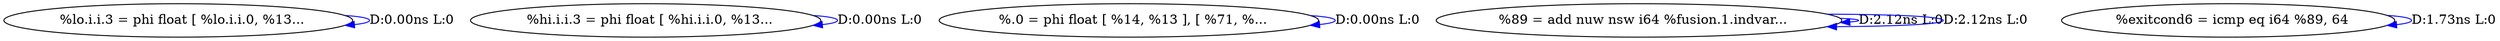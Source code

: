 digraph {
Node0x2f48560[label="  %lo.i.i.3 = phi float [ %lo.i.i.0, %13..."];
Node0x2f48560 -> Node0x2f48560[label="D:0.00ns L:0",color=blue];
Node0x2f48640[label="  %hi.i.i.3 = phi float [ %hi.i.i.0, %13..."];
Node0x2f48640 -> Node0x2f48640[label="D:0.00ns L:0",color=blue];
Node0x2f48720[label="  %.0 = phi float [ %14, %13 ], [ %71, %..."];
Node0x2f48720 -> Node0x2f48720[label="D:0.00ns L:0",color=blue];
Node0x2f488e0[label="  %89 = add nuw nsw i64 %fusion.1.indvar..."];
Node0x2f488e0 -> Node0x2f488e0[label="D:2.12ns L:0",color=blue];
Node0x2f488e0 -> Node0x2f488e0[label="D:2.12ns L:0",color=blue];
Node0x2f489c0[label="  %exitcond6 = icmp eq i64 %89, 64"];
Node0x2f489c0 -> Node0x2f489c0[label="D:1.73ns L:0",color=blue];
}
